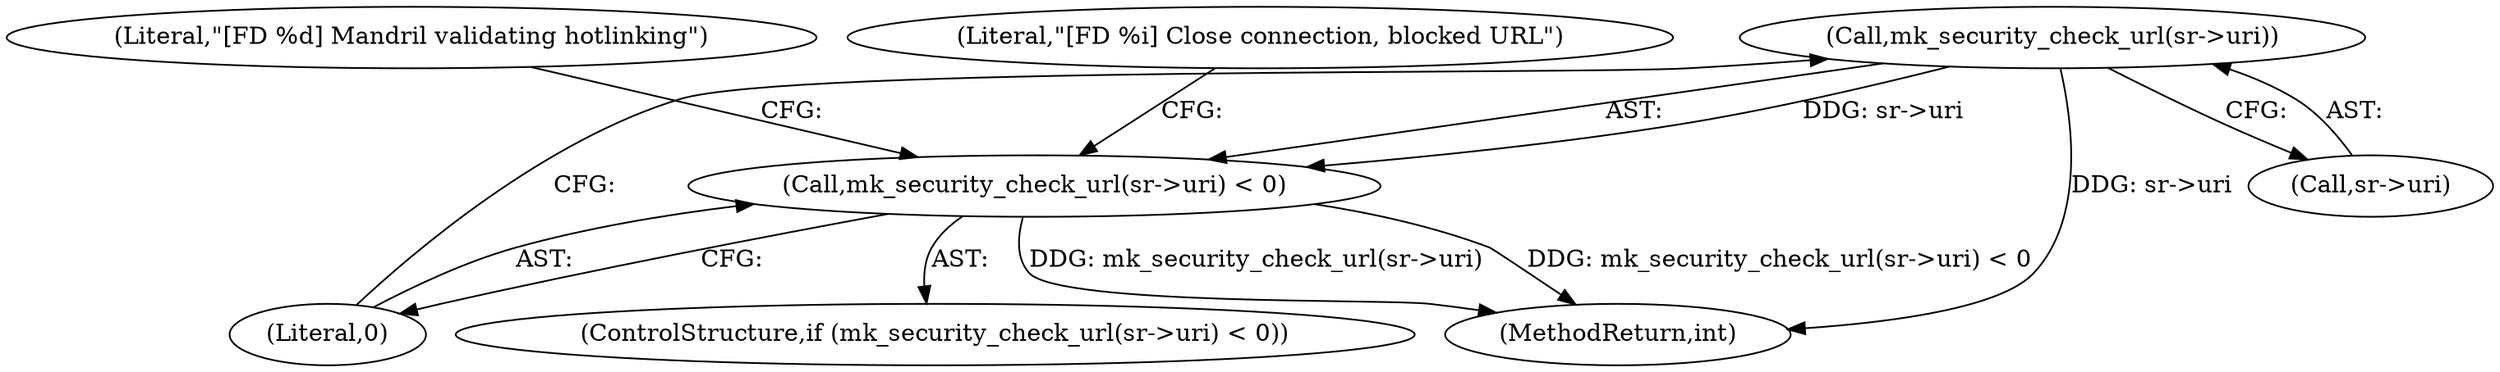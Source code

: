 digraph "0_monkey_15f72c1ee5e0afad20232bdf0fcecab8d62a5d89@pointer" {
"1000119" [label="(Call,mk_security_check_url(sr->uri))"];
"1000118" [label="(Call,mk_security_check_url(sr->uri) < 0)"];
"1000118" [label="(Call,mk_security_check_url(sr->uri) < 0)"];
"1000126" [label="(Literal,\"[FD %i] Close connection, blocked URL\")"];
"1000174" [label="(MethodReturn,int)"];
"1000119" [label="(Call,mk_security_check_url(sr->uri))"];
"1000120" [label="(Call,sr->uri)"];
"1000117" [label="(ControlStructure,if (mk_security_check_url(sr->uri) < 0))"];
"1000123" [label="(Literal,0)"];
"1000136" [label="(Literal,\"[FD %d] Mandril validating hotlinking\")"];
"1000119" -> "1000118"  [label="AST: "];
"1000119" -> "1000120"  [label="CFG: "];
"1000120" -> "1000119"  [label="AST: "];
"1000123" -> "1000119"  [label="CFG: "];
"1000119" -> "1000174"  [label="DDG: sr->uri"];
"1000119" -> "1000118"  [label="DDG: sr->uri"];
"1000118" -> "1000117"  [label="AST: "];
"1000118" -> "1000123"  [label="CFG: "];
"1000123" -> "1000118"  [label="AST: "];
"1000126" -> "1000118"  [label="CFG: "];
"1000136" -> "1000118"  [label="CFG: "];
"1000118" -> "1000174"  [label="DDG: mk_security_check_url(sr->uri) < 0"];
"1000118" -> "1000174"  [label="DDG: mk_security_check_url(sr->uri)"];
}
